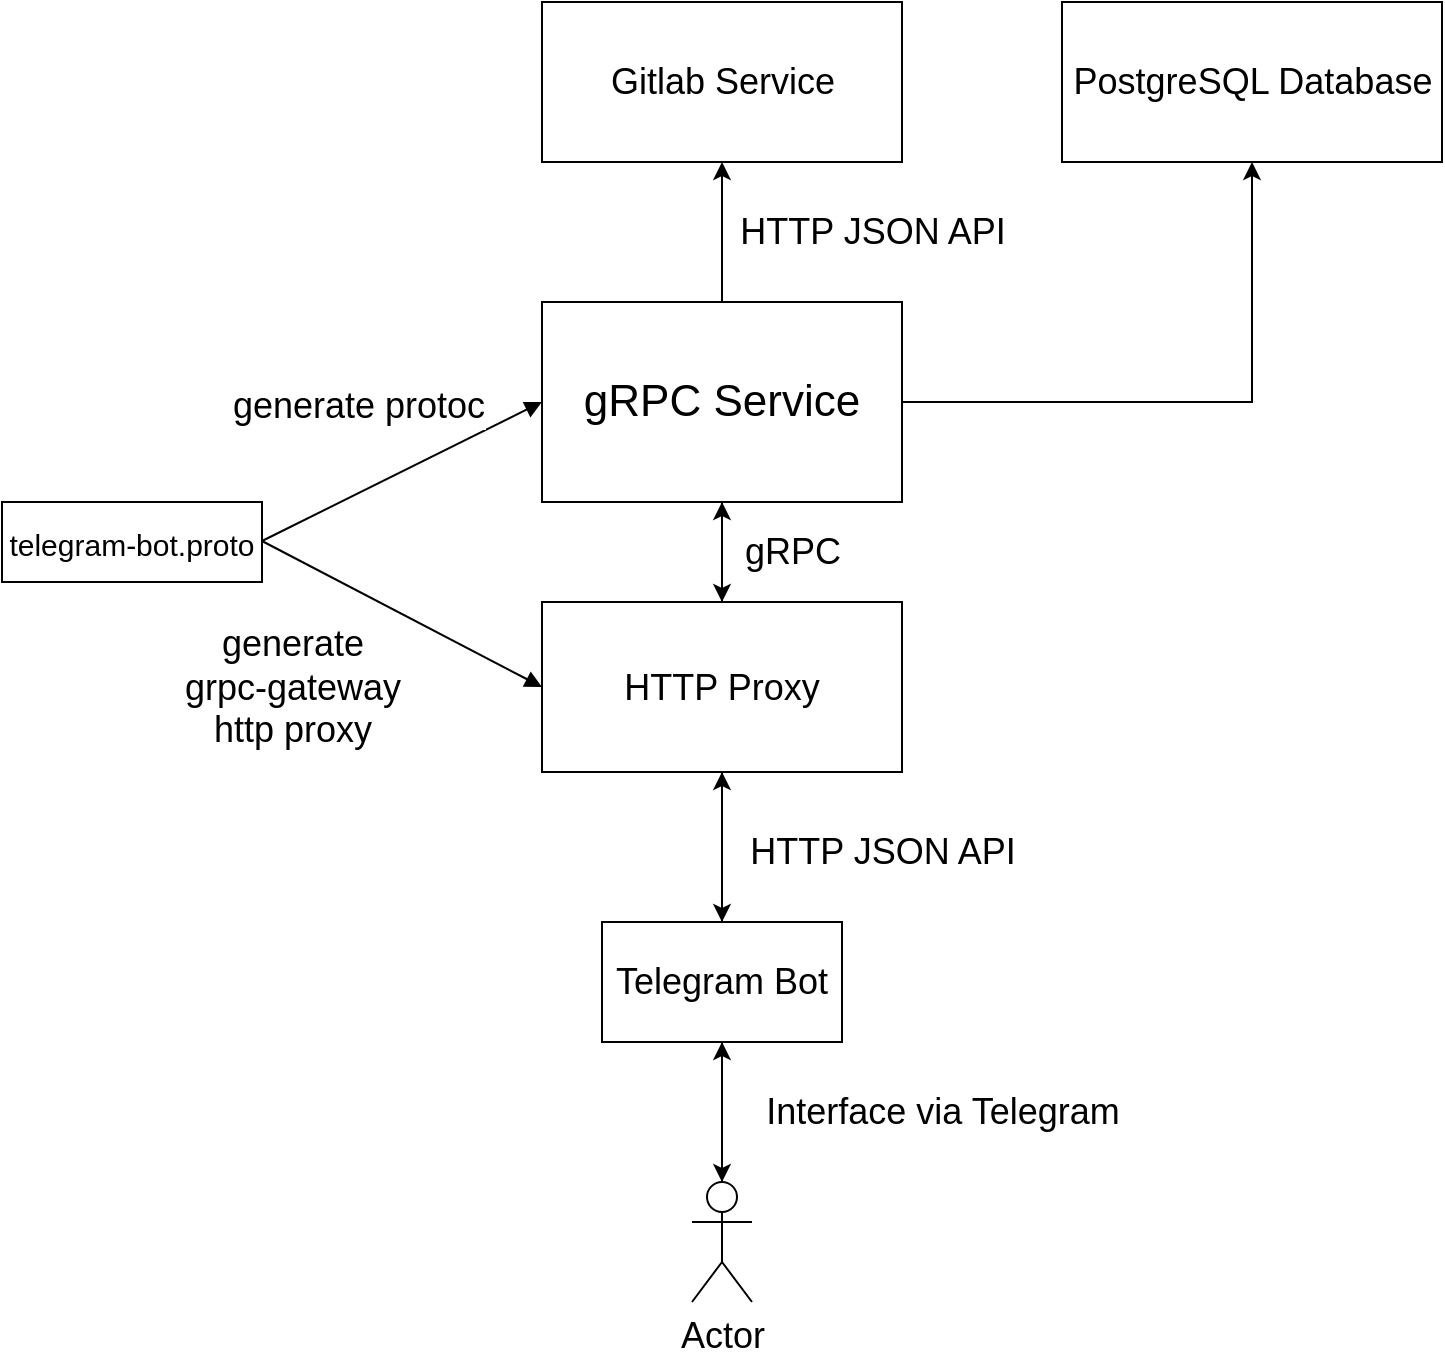 <mxfile version="17.4.6" type="device"><diagram name="Page-1" id="5f0bae14-7c28-e335-631c-24af17079c00"><mxGraphModel dx="2062" dy="1065" grid="1" gridSize="10" guides="1" tooltips="1" connect="1" arrows="1" fold="1" page="1" pageScale="1" pageWidth="1100" pageHeight="850" background="none" math="0" shadow="0"><root><mxCell id="0"/><mxCell id="1" parent="0"/><mxCell id="iD_QnWgf_FCZ4mDhTR7Z-34" style="edgeStyle=orthogonalEdgeStyle;rounded=0;orthogonalLoop=1;jettySize=auto;html=1;entryX=0.5;entryY=1;entryDx=0;entryDy=0;fontSize=18;" edge="1" parent="1" source="iD_QnWgf_FCZ4mDhTR7Z-1" target="iD_QnWgf_FCZ4mDhTR7Z-32"><mxGeometry relative="1" as="geometry"/></mxCell><mxCell id="iD_QnWgf_FCZ4mDhTR7Z-37" style="edgeStyle=orthogonalEdgeStyle;rounded=0;orthogonalLoop=1;jettySize=auto;html=1;fontSize=18;" edge="1" parent="1" source="iD_QnWgf_FCZ4mDhTR7Z-1"><mxGeometry relative="1" as="geometry"><mxPoint x="550" y="350" as="targetPoint"/></mxGeometry></mxCell><mxCell id="iD_QnWgf_FCZ4mDhTR7Z-40" style="edgeStyle=orthogonalEdgeStyle;rounded=0;orthogonalLoop=1;jettySize=auto;html=1;entryX=0.5;entryY=1;entryDx=0;entryDy=0;fontSize=18;" edge="1" parent="1" source="iD_QnWgf_FCZ4mDhTR7Z-1" target="iD_QnWgf_FCZ4mDhTR7Z-39"><mxGeometry relative="1" as="geometry"/></mxCell><mxCell id="iD_QnWgf_FCZ4mDhTR7Z-1" value="&lt;font style=&quot;font-size: 22px&quot;&gt;gRPC Service&lt;/font&gt;" style="rounded=0;whiteSpace=wrap;html=1;" vertex="1" parent="1"><mxGeometry x="460" y="200" width="180" height="100" as="geometry"/></mxCell><mxCell id="iD_QnWgf_FCZ4mDhTR7Z-2" value="&lt;font style=&quot;font-size: 15px&quot;&gt;telegram-bot.proto&lt;/font&gt;" style="rounded=0;whiteSpace=wrap;html=1;fontSize=22;" vertex="1" parent="1"><mxGeometry x="190" y="300" width="130" height="40" as="geometry"/></mxCell><mxCell id="iD_QnWgf_FCZ4mDhTR7Z-10" style="edgeStyle=orthogonalEdgeStyle;rounded=0;orthogonalLoop=1;jettySize=auto;html=1;entryX=0.5;entryY=0;entryDx=0;entryDy=0;fontSize=18;" edge="1" parent="1" source="iD_QnWgf_FCZ4mDhTR7Z-5" target="iD_QnWgf_FCZ4mDhTR7Z-8"><mxGeometry relative="1" as="geometry"/></mxCell><mxCell id="iD_QnWgf_FCZ4mDhTR7Z-36" style="edgeStyle=orthogonalEdgeStyle;rounded=0;orthogonalLoop=1;jettySize=auto;html=1;entryX=0.5;entryY=1;entryDx=0;entryDy=0;fontSize=18;" edge="1" parent="1" source="iD_QnWgf_FCZ4mDhTR7Z-5" target="iD_QnWgf_FCZ4mDhTR7Z-1"><mxGeometry relative="1" as="geometry"/></mxCell><mxCell id="iD_QnWgf_FCZ4mDhTR7Z-5" value="&lt;font style=&quot;font-size: 18px&quot;&gt;HTTP Proxy&lt;/font&gt;" style="rounded=0;whiteSpace=wrap;html=1;fontSize=15;" vertex="1" parent="1"><mxGeometry x="460" y="350" width="180" height="85" as="geometry"/></mxCell><mxCell id="iD_QnWgf_FCZ4mDhTR7Z-9" style="edgeStyle=orthogonalEdgeStyle;rounded=0;orthogonalLoop=1;jettySize=auto;html=1;entryX=0.5;entryY=1;entryDx=0;entryDy=0;fontSize=18;" edge="1" parent="1" source="iD_QnWgf_FCZ4mDhTR7Z-8" target="iD_QnWgf_FCZ4mDhTR7Z-5"><mxGeometry relative="1" as="geometry"/></mxCell><mxCell id="iD_QnWgf_FCZ4mDhTR7Z-13" style="edgeStyle=orthogonalEdgeStyle;rounded=0;orthogonalLoop=1;jettySize=auto;html=1;fontSize=18;entryX=0.5;entryY=0;entryDx=0;entryDy=0;entryPerimeter=0;" edge="1" parent="1" source="iD_QnWgf_FCZ4mDhTR7Z-8" target="iD_QnWgf_FCZ4mDhTR7Z-11"><mxGeometry relative="1" as="geometry"><mxPoint x="550" y="610" as="targetPoint"/></mxGeometry></mxCell><mxCell id="iD_QnWgf_FCZ4mDhTR7Z-8" value="Telegram Bot" style="rounded=0;whiteSpace=wrap;html=1;fontSize=18;" vertex="1" parent="1"><mxGeometry x="490" y="510" width="120" height="60" as="geometry"/></mxCell><mxCell id="iD_QnWgf_FCZ4mDhTR7Z-19" style="edgeStyle=orthogonalEdgeStyle;rounded=0;orthogonalLoop=1;jettySize=auto;html=1;entryX=0.5;entryY=1;entryDx=0;entryDy=0;fontSize=18;" edge="1" parent="1" source="iD_QnWgf_FCZ4mDhTR7Z-11" target="iD_QnWgf_FCZ4mDhTR7Z-8"><mxGeometry relative="1" as="geometry"/></mxCell><mxCell id="iD_QnWgf_FCZ4mDhTR7Z-11" value="Actor" style="shape=umlActor;verticalLabelPosition=bottom;verticalAlign=top;html=1;outlineConnect=0;fontSize=18;" vertex="1" parent="1"><mxGeometry x="535" y="640" width="30" height="60" as="geometry"/></mxCell><mxCell id="iD_QnWgf_FCZ4mDhTR7Z-14" value="HTTP JSON API" style="text;html=1;align=center;verticalAlign=middle;resizable=0;points=[];autosize=1;strokeColor=none;fillColor=none;fontSize=18;" vertex="1" parent="1"><mxGeometry x="555" y="460" width="150" height="30" as="geometry"/></mxCell><mxCell id="iD_QnWgf_FCZ4mDhTR7Z-20" value="Interface via Telegram" style="text;html=1;align=center;verticalAlign=middle;resizable=0;points=[];autosize=1;strokeColor=none;fillColor=none;fontSize=18;" vertex="1" parent="1"><mxGeometry x="565" y="590" width="190" height="30" as="geometry"/></mxCell><mxCell id="iD_QnWgf_FCZ4mDhTR7Z-30" value="generate protoc" style="html=1;verticalAlign=bottom;endArrow=block;rounded=0;fontSize=18;entryX=0;entryY=0.5;entryDx=0;entryDy=0;" edge="1" parent="1" target="iD_QnWgf_FCZ4mDhTR7Z-1"><mxGeometry x="-0.14" y="26" width="80" relative="1" as="geometry"><mxPoint x="320" y="319.5" as="sourcePoint"/><mxPoint x="400" y="319.5" as="targetPoint"/><mxPoint as="offset"/></mxGeometry></mxCell><mxCell id="iD_QnWgf_FCZ4mDhTR7Z-31" value="generate&lt;br&gt;grpc-gateway&lt;br&gt;http proxy" style="html=1;verticalAlign=bottom;endArrow=block;rounded=0;fontSize=18;entryX=0;entryY=0.5;entryDx=0;entryDy=0;" edge="1" parent="1" target="iD_QnWgf_FCZ4mDhTR7Z-5"><mxGeometry x="-0.2" y="-89" width="80" relative="1" as="geometry"><mxPoint x="320" y="319.5" as="sourcePoint"/><mxPoint x="400" y="319.5" as="targetPoint"/><mxPoint as="offset"/></mxGeometry></mxCell><mxCell id="iD_QnWgf_FCZ4mDhTR7Z-32" value="PostgreSQL Database" style="html=1;fontSize=18;" vertex="1" parent="1"><mxGeometry x="720" y="50" width="190" height="80" as="geometry"/></mxCell><mxCell id="iD_QnWgf_FCZ4mDhTR7Z-38" value="gRPC" style="text;html=1;align=center;verticalAlign=middle;resizable=0;points=[];autosize=1;strokeColor=none;fillColor=none;fontSize=18;" vertex="1" parent="1"><mxGeometry x="555" y="310" width="60" height="30" as="geometry"/></mxCell><mxCell id="iD_QnWgf_FCZ4mDhTR7Z-39" value="Gitlab Service" style="html=1;fontSize=18;" vertex="1" parent="1"><mxGeometry x="460" y="50" width="180" height="80" as="geometry"/></mxCell><mxCell id="iD_QnWgf_FCZ4mDhTR7Z-41" value="HTTP JSON API" style="text;html=1;align=center;verticalAlign=middle;resizable=0;points=[];autosize=1;strokeColor=none;fillColor=none;fontSize=18;" vertex="1" parent="1"><mxGeometry x="550" y="150" width="150" height="30" as="geometry"/></mxCell></root></mxGraphModel></diagram></mxfile>